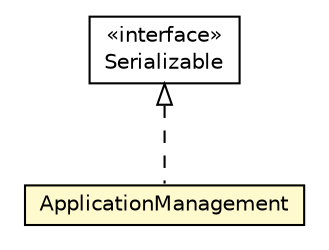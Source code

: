 #!/usr/local/bin/dot
#
# Class diagram 
# Generated by UMLGraph version R5_6-24-gf6e263 (http://www.umlgraph.org/)
#

digraph G {
	edge [fontname="Helvetica",fontsize=10,labelfontname="Helvetica",labelfontsize=10];
	node [fontname="Helvetica",fontsize=10,shape=plaintext];
	nodesep=0.25;
	ranksep=0.5;
	// org.universAAL.middleware.interfaces.mpa.model.AalMpa.ApplicationManagement
	c1811279 [label=<<table title="org.universAAL.middleware.interfaces.mpa.model.AalMpa.ApplicationManagement" border="0" cellborder="1" cellspacing="0" cellpadding="2" port="p" bgcolor="lemonChiffon" href="./AalMpa.ApplicationManagement.html">
		<tr><td><table border="0" cellspacing="0" cellpadding="1">
<tr><td align="center" balign="center"> ApplicationManagement </td></tr>
		</table></td></tr>
		</table>>, URL="./AalMpa.ApplicationManagement.html", fontname="Helvetica", fontcolor="black", fontsize=10.0];
	//org.universAAL.middleware.interfaces.mpa.model.AalMpa.ApplicationManagement implements java.io.Serializable
	c1813855:p -> c1811279:p [dir=back,arrowtail=empty,style=dashed];
	// java.io.Serializable
	c1813855 [label=<<table title="java.io.Serializable" border="0" cellborder="1" cellspacing="0" cellpadding="2" port="p" href="http://java.sun.com/j2se/1.4.2/docs/api/java/io/Serializable.html">
		<tr><td><table border="0" cellspacing="0" cellpadding="1">
<tr><td align="center" balign="center"> &#171;interface&#187; </td></tr>
<tr><td align="center" balign="center"> Serializable </td></tr>
		</table></td></tr>
		</table>>, URL="http://java.sun.com/j2se/1.4.2/docs/api/java/io/Serializable.html", fontname="Helvetica", fontcolor="black", fontsize=10.0];
}

